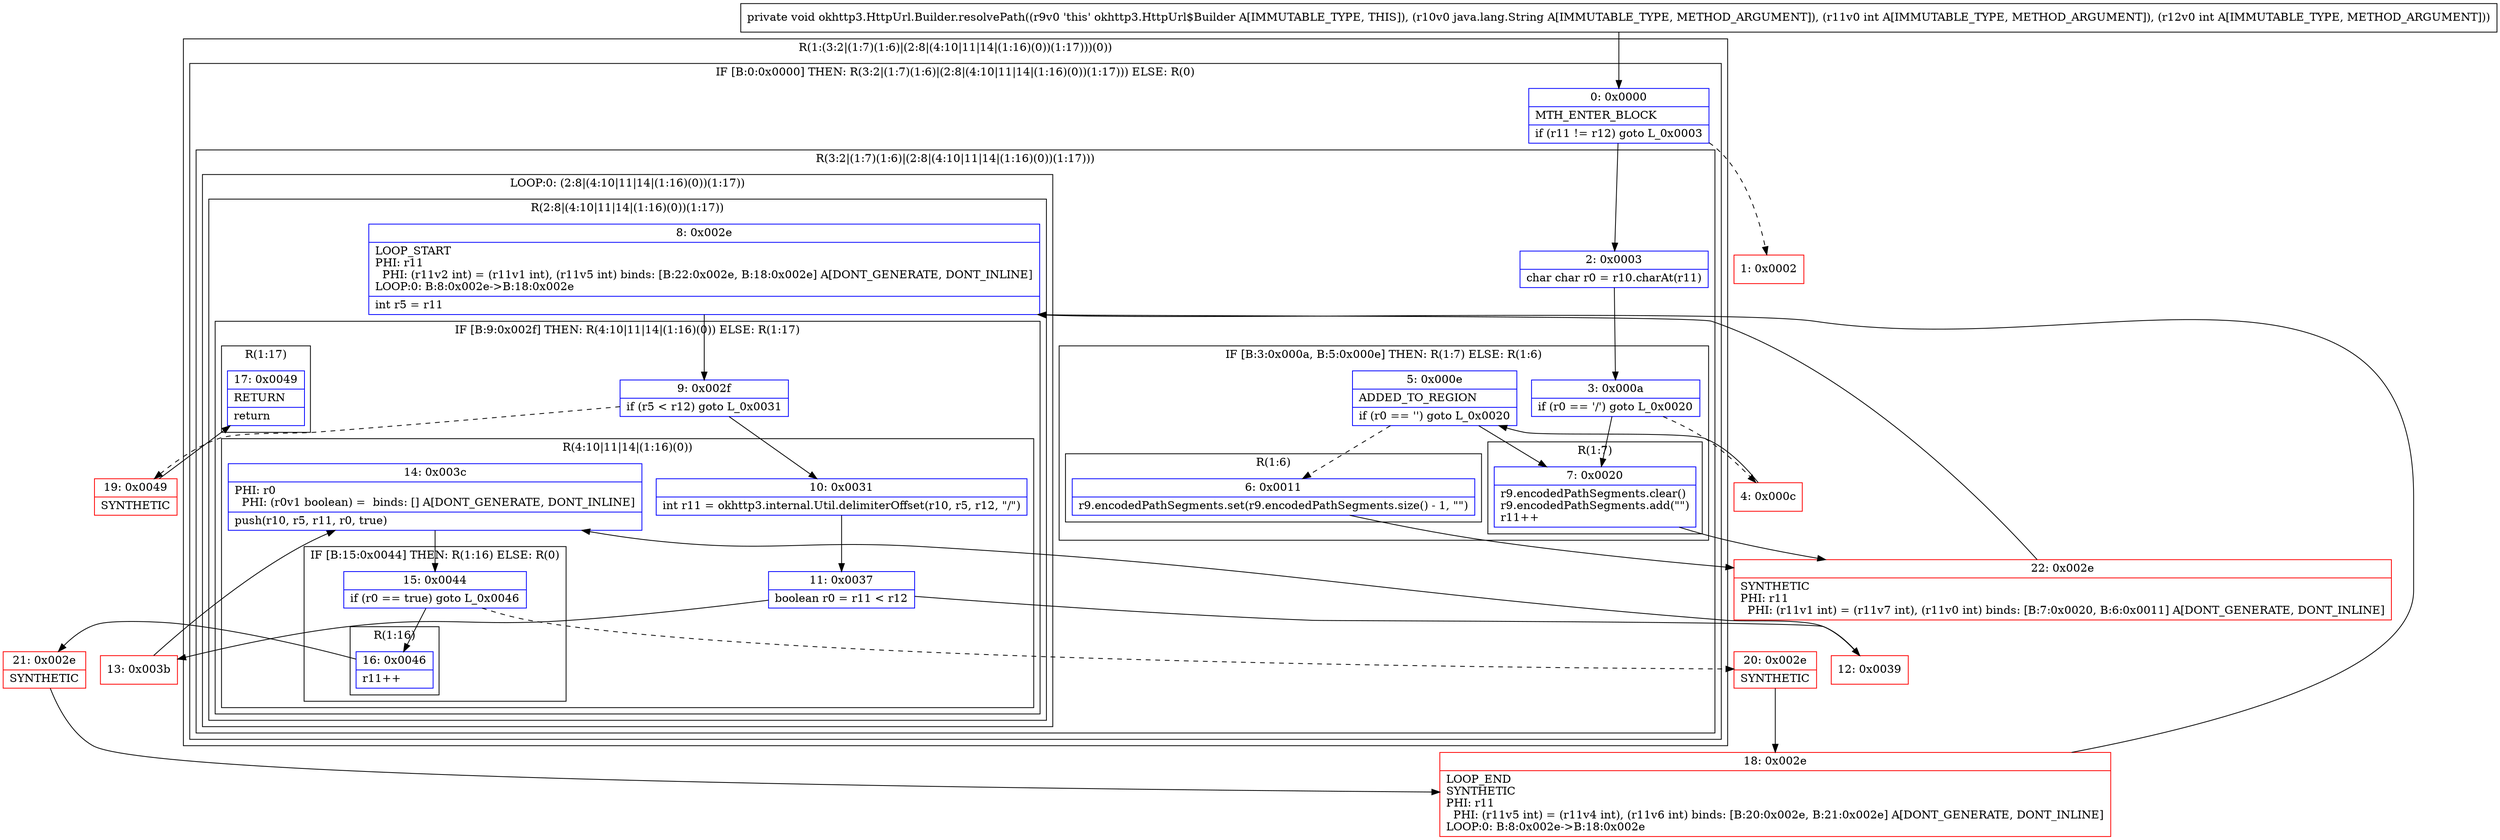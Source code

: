 digraph "CFG forokhttp3.HttpUrl.Builder.resolvePath(Ljava\/lang\/String;II)V" {
subgraph cluster_Region_529587962 {
label = "R(1:(3:2|(1:7)(1:6)|(2:8|(4:10|11|14|(1:16)(0))(1:17)))(0))";
node [shape=record,color=blue];
subgraph cluster_IfRegion_83895211 {
label = "IF [B:0:0x0000] THEN: R(3:2|(1:7)(1:6)|(2:8|(4:10|11|14|(1:16)(0))(1:17))) ELSE: R(0)";
node [shape=record,color=blue];
Node_0 [shape=record,label="{0\:\ 0x0000|MTH_ENTER_BLOCK\l|if (r11 != r12) goto L_0x0003\l}"];
subgraph cluster_Region_1132072227 {
label = "R(3:2|(1:7)(1:6)|(2:8|(4:10|11|14|(1:16)(0))(1:17)))";
node [shape=record,color=blue];
Node_2 [shape=record,label="{2\:\ 0x0003|char char r0 = r10.charAt(r11)\l}"];
subgraph cluster_IfRegion_1554298114 {
label = "IF [B:3:0x000a, B:5:0x000e] THEN: R(1:7) ELSE: R(1:6)";
node [shape=record,color=blue];
Node_3 [shape=record,label="{3\:\ 0x000a|if (r0 == '\/') goto L_0x0020\l}"];
Node_5 [shape=record,label="{5\:\ 0x000e|ADDED_TO_REGION\l|if (r0 == '') goto L_0x0020\l}"];
subgraph cluster_Region_2131686514 {
label = "R(1:7)";
node [shape=record,color=blue];
Node_7 [shape=record,label="{7\:\ 0x0020|r9.encodedPathSegments.clear()\lr9.encodedPathSegments.add(\"\")\lr11++\l}"];
}
subgraph cluster_Region_1009780100 {
label = "R(1:6)";
node [shape=record,color=blue];
Node_6 [shape=record,label="{6\:\ 0x0011|r9.encodedPathSegments.set(r9.encodedPathSegments.size() \- 1, \"\")\l}"];
}
}
subgraph cluster_LoopRegion_634289142 {
label = "LOOP:0: (2:8|(4:10|11|14|(1:16)(0))(1:17))";
node [shape=record,color=blue];
subgraph cluster_Region_1801497690 {
label = "R(2:8|(4:10|11|14|(1:16)(0))(1:17))";
node [shape=record,color=blue];
Node_8 [shape=record,label="{8\:\ 0x002e|LOOP_START\lPHI: r11 \l  PHI: (r11v2 int) = (r11v1 int), (r11v5 int) binds: [B:22:0x002e, B:18:0x002e] A[DONT_GENERATE, DONT_INLINE]\lLOOP:0: B:8:0x002e\-\>B:18:0x002e\l|int r5 = r11\l}"];
subgraph cluster_IfRegion_2029960242 {
label = "IF [B:9:0x002f] THEN: R(4:10|11|14|(1:16)(0)) ELSE: R(1:17)";
node [shape=record,color=blue];
Node_9 [shape=record,label="{9\:\ 0x002f|if (r5 \< r12) goto L_0x0031\l}"];
subgraph cluster_Region_1803466011 {
label = "R(4:10|11|14|(1:16)(0))";
node [shape=record,color=blue];
Node_10 [shape=record,label="{10\:\ 0x0031|int r11 = okhttp3.internal.Util.delimiterOffset(r10, r5, r12, \"\/\")\l}"];
Node_11 [shape=record,label="{11\:\ 0x0037|boolean r0 = r11 \< r12\l}"];
Node_14 [shape=record,label="{14\:\ 0x003c|PHI: r0 \l  PHI: (r0v1 boolean) =  binds: [] A[DONT_GENERATE, DONT_INLINE]\l|push(r10, r5, r11, r0, true)\l}"];
subgraph cluster_IfRegion_311099859 {
label = "IF [B:15:0x0044] THEN: R(1:16) ELSE: R(0)";
node [shape=record,color=blue];
Node_15 [shape=record,label="{15\:\ 0x0044|if (r0 == true) goto L_0x0046\l}"];
subgraph cluster_Region_559356319 {
label = "R(1:16)";
node [shape=record,color=blue];
Node_16 [shape=record,label="{16\:\ 0x0046|r11++\l}"];
}
subgraph cluster_Region_703775907 {
label = "R(0)";
node [shape=record,color=blue];
}
}
}
subgraph cluster_Region_366143548 {
label = "R(1:17)";
node [shape=record,color=blue];
Node_17 [shape=record,label="{17\:\ 0x0049|RETURN\l|return\l}"];
}
}
}
}
}
subgraph cluster_Region_1133846715 {
label = "R(0)";
node [shape=record,color=blue];
}
}
}
Node_1 [shape=record,color=red,label="{1\:\ 0x0002}"];
Node_4 [shape=record,color=red,label="{4\:\ 0x000c}"];
Node_12 [shape=record,color=red,label="{12\:\ 0x0039}"];
Node_13 [shape=record,color=red,label="{13\:\ 0x003b}"];
Node_18 [shape=record,color=red,label="{18\:\ 0x002e|LOOP_END\lSYNTHETIC\lPHI: r11 \l  PHI: (r11v5 int) = (r11v4 int), (r11v6 int) binds: [B:20:0x002e, B:21:0x002e] A[DONT_GENERATE, DONT_INLINE]\lLOOP:0: B:8:0x002e\-\>B:18:0x002e\l}"];
Node_19 [shape=record,color=red,label="{19\:\ 0x0049|SYNTHETIC\l}"];
Node_20 [shape=record,color=red,label="{20\:\ 0x002e|SYNTHETIC\l}"];
Node_21 [shape=record,color=red,label="{21\:\ 0x002e|SYNTHETIC\l}"];
Node_22 [shape=record,color=red,label="{22\:\ 0x002e|SYNTHETIC\lPHI: r11 \l  PHI: (r11v1 int) = (r11v7 int), (r11v0 int) binds: [B:7:0x0020, B:6:0x0011] A[DONT_GENERATE, DONT_INLINE]\l}"];
MethodNode[shape=record,label="{private void okhttp3.HttpUrl.Builder.resolvePath((r9v0 'this' okhttp3.HttpUrl$Builder A[IMMUTABLE_TYPE, THIS]), (r10v0 java.lang.String A[IMMUTABLE_TYPE, METHOD_ARGUMENT]), (r11v0 int A[IMMUTABLE_TYPE, METHOD_ARGUMENT]), (r12v0 int A[IMMUTABLE_TYPE, METHOD_ARGUMENT])) }"];
MethodNode -> Node_0;
Node_0 -> Node_1[style=dashed];
Node_0 -> Node_2;
Node_2 -> Node_3;
Node_3 -> Node_4[style=dashed];
Node_3 -> Node_7;
Node_5 -> Node_6[style=dashed];
Node_5 -> Node_7;
Node_7 -> Node_22;
Node_6 -> Node_22;
Node_8 -> Node_9;
Node_9 -> Node_10;
Node_9 -> Node_19[style=dashed];
Node_10 -> Node_11;
Node_11 -> Node_12;
Node_11 -> Node_13;
Node_14 -> Node_15;
Node_15 -> Node_16;
Node_15 -> Node_20[style=dashed];
Node_16 -> Node_21;
Node_4 -> Node_5;
Node_12 -> Node_14;
Node_13 -> Node_14;
Node_18 -> Node_8;
Node_19 -> Node_17;
Node_20 -> Node_18;
Node_21 -> Node_18;
Node_22 -> Node_8;
}

